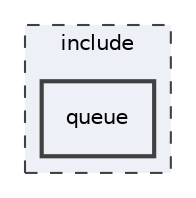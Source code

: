 digraph "include/queue"
{
 // LATEX_PDF_SIZE
  edge [fontname="Helvetica",fontsize="10",labelfontname="Helvetica",labelfontsize="10"];
  node [fontname="Helvetica",fontsize="10",shape=record];
  compound=true
  subgraph clusterdir_d44c64559bbebec7f509842c48db8b23 {
    graph [ bgcolor="#edf0f7", pencolor="grey25", style="filled,dashed,", label="include", fontname="Helvetica", fontsize="10", URL="dir_d44c64559bbebec7f509842c48db8b23.html"]
  dir_cac49a9e31bf4f7cd5ab50e2700548d0 [shape=box, label="queue", style="filled,bold,", fillcolor="#edf0f7", color="grey25", URL="dir_cac49a9e31bf4f7cd5ab50e2700548d0.html"];
  }
}
